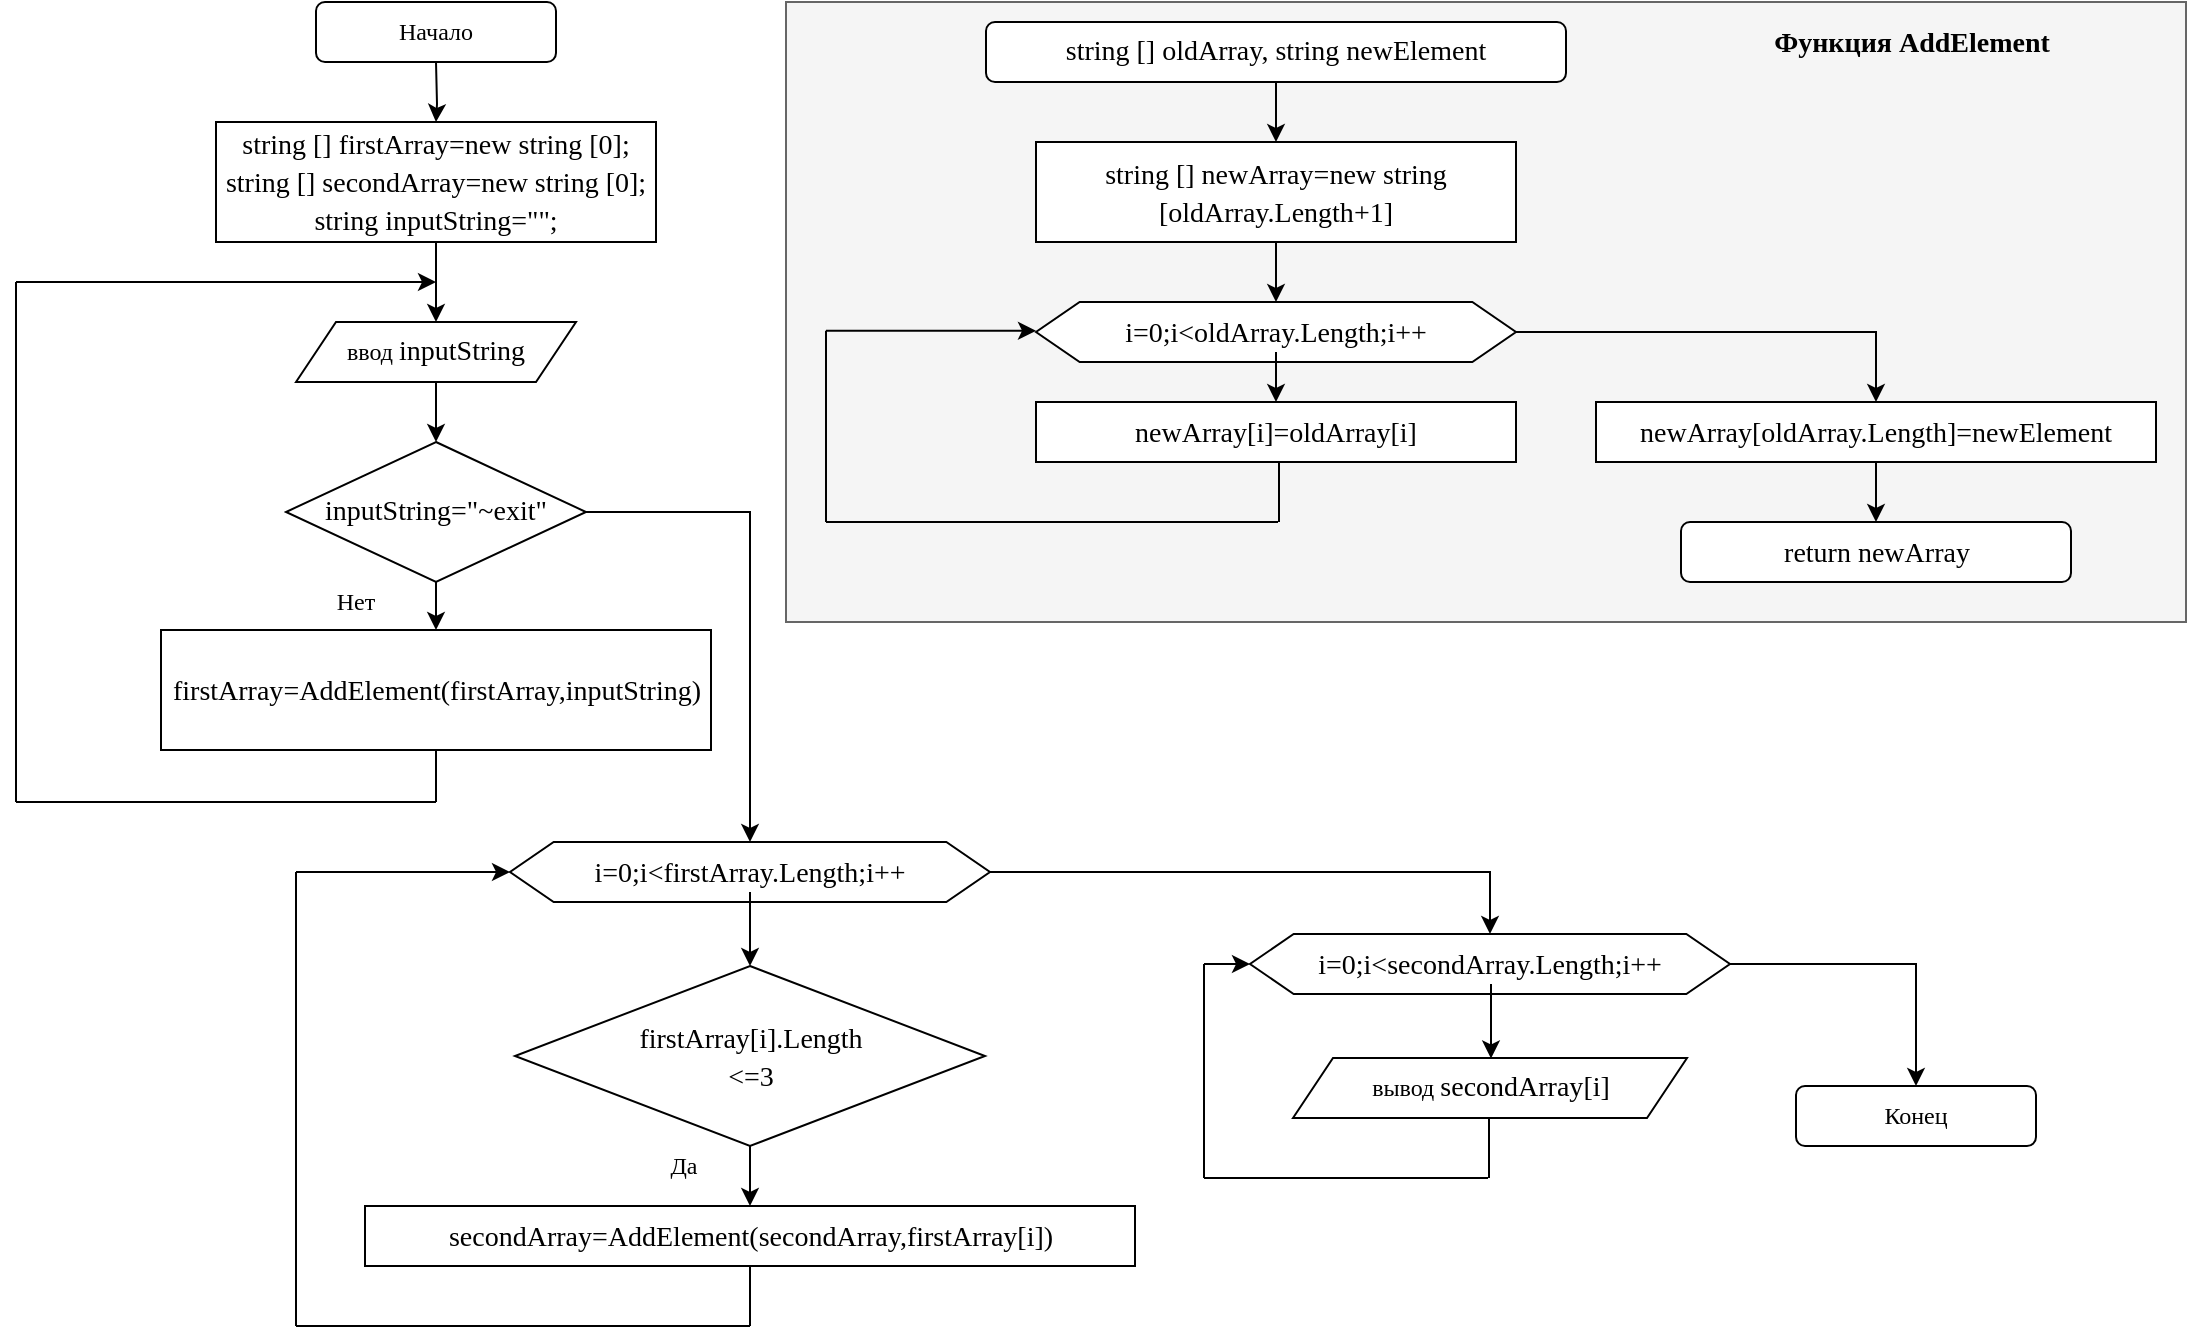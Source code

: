 <mxfile version="13.9.9" type="device"><diagram id="lV7k_QDV2xZvziWDXSED" name="Страница 1"><mxGraphModel dx="2172" dy="748" grid="1" gridSize="10" guides="1" tooltips="1" connect="1" arrows="1" fold="1" page="1" pageScale="1" pageWidth="1169" pageHeight="827" math="0" shadow="0"><root><mxCell id="0"/><mxCell id="1" parent="0"/><mxCell id="8Hi5oRXvjuMywBssNQ-5-70" value="" style="rounded=0;whiteSpace=wrap;html=1;fillColor=#f5f5f5;strokeColor=#666666;fontFamily=Times New Roman;labelBackgroundColor=none;" vertex="1" parent="1"><mxGeometry x="437" y="40" width="700" height="310" as="geometry"/></mxCell><mxCell id="8Hi5oRXvjuMywBssNQ-5-3" value="" style="edgeStyle=orthogonalEdgeStyle;rounded=0;orthogonalLoop=1;jettySize=auto;html=1;fontFamily=Times New Roman;labelBackgroundColor=none;" edge="1" parent="1" target="8Hi5oRXvjuMywBssNQ-5-2"><mxGeometry relative="1" as="geometry"><mxPoint x="262" y="70" as="sourcePoint"/></mxGeometry></mxCell><mxCell id="8Hi5oRXvjuMywBssNQ-5-6" value="" style="edgeStyle=orthogonalEdgeStyle;rounded=0;orthogonalLoop=1;jettySize=auto;html=1;fontFamily=Times New Roman;labelBackgroundColor=none;" edge="1" parent="1" source="8Hi5oRXvjuMywBssNQ-5-2" target="8Hi5oRXvjuMywBssNQ-5-5"><mxGeometry relative="1" as="geometry"/></mxCell><mxCell id="8Hi5oRXvjuMywBssNQ-5-2" value="&lt;div style=&quot;font-size: 14px ; line-height: 19px&quot;&gt;&lt;p&gt;&lt;font&gt;&lt;span style=&quot;&quot;&gt;string [] firstArray=new string [0];&lt;br&gt;&lt;/span&gt;&lt;span style=&quot;&quot;&gt;string [] secondArray=new string [0];&lt;br&gt;&lt;/span&gt;&lt;span style=&quot;&quot;&gt;string inputString=&quot;&quot;;&lt;/span&gt;&lt;/font&gt;&lt;/p&gt;&lt;/div&gt;" style="rounded=0;whiteSpace=wrap;html=1;fontFamily=Times New Roman;labelBackgroundColor=none;" vertex="1" parent="1"><mxGeometry x="152" y="100" width="220" height="60" as="geometry"/></mxCell><mxCell id="8Hi5oRXvjuMywBssNQ-5-8" value="" style="edgeStyle=orthogonalEdgeStyle;rounded=0;orthogonalLoop=1;jettySize=auto;html=1;fontFamily=Times New Roman;labelBackgroundColor=none;" edge="1" parent="1" source="8Hi5oRXvjuMywBssNQ-5-5" target="8Hi5oRXvjuMywBssNQ-5-7"><mxGeometry relative="1" as="geometry"/></mxCell><mxCell id="8Hi5oRXvjuMywBssNQ-5-5" value="ввод&amp;nbsp;&lt;span style=&quot;font-size: 14px;&quot;&gt;inputString&lt;/span&gt;" style="shape=parallelogram;perimeter=parallelogramPerimeter;whiteSpace=wrap;html=1;fixedSize=1;fontFamily=Times New Roman;labelBackgroundColor=none;" vertex="1" parent="1"><mxGeometry x="192" y="200" width="140" height="30" as="geometry"/></mxCell><mxCell id="8Hi5oRXvjuMywBssNQ-5-10" value="" style="edgeStyle=orthogonalEdgeStyle;rounded=0;orthogonalLoop=1;jettySize=auto;html=1;fontFamily=Times New Roman;labelBackgroundColor=none;" edge="1" parent="1" source="8Hi5oRXvjuMywBssNQ-5-7" target="8Hi5oRXvjuMywBssNQ-5-9"><mxGeometry relative="1" as="geometry"/></mxCell><mxCell id="8Hi5oRXvjuMywBssNQ-5-20" style="edgeStyle=elbowEdgeStyle;rounded=0;orthogonalLoop=1;jettySize=auto;html=1;exitX=1;exitY=0.5;exitDx=0;exitDy=0;entryX=0.5;entryY=0;entryDx=0;entryDy=0;endArrow=classic;endFill=1;fontFamily=Times New Roman;labelBackgroundColor=none;" edge="1" parent="1" source="8Hi5oRXvjuMywBssNQ-5-7" target="8Hi5oRXvjuMywBssNQ-5-17"><mxGeometry relative="1" as="geometry"><Array as="points"><mxPoint x="419" y="420"/><mxPoint x="422" y="400"/><mxPoint x="508" y="350"/><mxPoint x="549" y="370"/><mxPoint x="695" y="320"/><mxPoint x="692" y="330"/><mxPoint x="652" y="300"/></Array></mxGeometry></mxCell><mxCell id="8Hi5oRXvjuMywBssNQ-5-7" value="&lt;span style=&quot;font-size: 14px&quot;&gt;inputString=&quot;&lt;/span&gt;&lt;span style=&quot;font-size: 14px&quot;&gt;~exit&quot;&lt;/span&gt;" style="rhombus;whiteSpace=wrap;html=1;fontFamily=Times New Roman;labelBackgroundColor=none;" vertex="1" parent="1"><mxGeometry x="187" y="260" width="150" height="70" as="geometry"/></mxCell><mxCell id="8Hi5oRXvjuMywBssNQ-5-13" style="rounded=0;orthogonalLoop=1;jettySize=auto;html=1;exitX=0.5;exitY=1;exitDx=0;exitDy=0;elbow=vertical;endArrow=none;endFill=0;fontFamily=Times New Roman;labelBackgroundColor=none;" edge="1" parent="1" source="8Hi5oRXvjuMywBssNQ-5-9"><mxGeometry relative="1" as="geometry"><mxPoint x="262" y="440" as="targetPoint"/></mxGeometry></mxCell><mxCell id="8Hi5oRXvjuMywBssNQ-5-9" value="&lt;div style=&quot;font-size: 14px; line-height: 19px;&quot;&gt;&lt;span style=&quot;&quot;&gt;firstArray&lt;/span&gt;=&lt;span style=&quot;&quot;&gt;AddElement&lt;/span&gt;(&lt;span style=&quot;&quot;&gt;firstArray&lt;/span&gt;,&lt;span style=&quot;&quot;&gt;inputString&lt;/span&gt;)&lt;/div&gt;" style="rounded=0;whiteSpace=wrap;html=1;fontFamily=Times New Roman;labelBackgroundColor=none;" vertex="1" parent="1"><mxGeometry x="124.5" y="354" width="275" height="60" as="geometry"/></mxCell><mxCell id="8Hi5oRXvjuMywBssNQ-5-11" value="Нет" style="text;html=1;strokeColor=none;fillColor=none;align=center;verticalAlign=middle;whiteSpace=wrap;rounded=0;fontFamily=Times New Roman;labelBackgroundColor=none;" vertex="1" parent="1"><mxGeometry x="202" y="330" width="40" height="20" as="geometry"/></mxCell><mxCell id="8Hi5oRXvjuMywBssNQ-5-14" style="rounded=0;orthogonalLoop=1;jettySize=auto;html=1;elbow=vertical;endArrow=none;endFill=0;fontFamily=Times New Roman;labelBackgroundColor=none;" edge="1" parent="1"><mxGeometry relative="1" as="geometry"><mxPoint x="262" y="440" as="targetPoint"/><mxPoint x="52" y="440" as="sourcePoint"/></mxGeometry></mxCell><mxCell id="8Hi5oRXvjuMywBssNQ-5-15" style="rounded=0;orthogonalLoop=1;jettySize=auto;html=1;elbow=vertical;endArrow=none;endFill=0;fontFamily=Times New Roman;labelBackgroundColor=none;" edge="1" parent="1"><mxGeometry relative="1" as="geometry"><mxPoint x="52" y="180" as="targetPoint"/><mxPoint x="52" y="440" as="sourcePoint"/></mxGeometry></mxCell><mxCell id="8Hi5oRXvjuMywBssNQ-5-16" value="" style="endArrow=classic;html=1;fontFamily=Times New Roman;labelBackgroundColor=none;" edge="1" parent="1"><mxGeometry width="50" height="50" relative="1" as="geometry"><mxPoint x="52" y="180" as="sourcePoint"/><mxPoint x="262" y="180" as="targetPoint"/></mxGeometry></mxCell><mxCell id="8Hi5oRXvjuMywBssNQ-5-19" value="" style="group;fontFamily=Times New Roman;labelBackgroundColor=none;" vertex="1" connectable="0" parent="1"><mxGeometry x="299" y="460" width="240" height="30" as="geometry"/></mxCell><mxCell id="8Hi5oRXvjuMywBssNQ-5-17" value="" style="verticalLabelPosition=bottom;verticalAlign=top;html=1;shape=hexagon;perimeter=hexagonPerimeter2;arcSize=6;size=0.091;fontFamily=Times New Roman;labelBackgroundColor=none;" vertex="1" parent="8Hi5oRXvjuMywBssNQ-5-19"><mxGeometry width="240" height="30" as="geometry"/></mxCell><mxCell id="8Hi5oRXvjuMywBssNQ-5-18" value="&lt;div style=&quot;font-size: 14px; line-height: 19px;&quot;&gt;&lt;span style=&quot;&quot;&gt;i&lt;/span&gt;=&lt;span style=&quot;&quot;&gt;0&lt;/span&gt;;&lt;span style=&quot;&quot;&gt;i&lt;/span&gt;&amp;lt;&lt;span style=&quot;&quot;&gt;firstArray&lt;/span&gt;.&lt;span style=&quot;&quot;&gt;Length&lt;/span&gt;;&lt;span style=&quot;&quot;&gt;i&lt;/span&gt;++&lt;/div&gt;" style="text;html=1;strokeColor=none;fillColor=none;align=center;verticalAlign=middle;whiteSpace=wrap;rounded=0;fontFamily=Times New Roman;labelBackgroundColor=none;" vertex="1" parent="8Hi5oRXvjuMywBssNQ-5-19"><mxGeometry x="15" y="5" width="210" height="20" as="geometry"/></mxCell><mxCell id="8Hi5oRXvjuMywBssNQ-5-28" value="" style="edgeStyle=elbowEdgeStyle;rounded=0;orthogonalLoop=1;jettySize=auto;html=1;endArrow=classic;endFill=1;fontFamily=Times New Roman;labelBackgroundColor=none;" edge="1" parent="1" source="8Hi5oRXvjuMywBssNQ-5-21" target="8Hi5oRXvjuMywBssNQ-5-22"><mxGeometry relative="1" as="geometry"/></mxCell><mxCell id="8Hi5oRXvjuMywBssNQ-5-21" value="&lt;div style=&quot;font-size: 14px; line-height: 19px;&quot;&gt;&lt;span style=&quot;&quot;&gt;firstArray&lt;/span&gt;[&lt;span style=&quot;&quot;&gt;i&lt;/span&gt;].&lt;span style=&quot;&quot;&gt;Length&lt;/span&gt;&lt;/div&gt;&lt;div style=&quot;font-size: 14px; line-height: 19px;&quot;&gt;&amp;lt;=&lt;span style=&quot;&quot;&gt;3&lt;/span&gt;&lt;/div&gt;" style="rhombus;whiteSpace=wrap;html=1;fontFamily=Times New Roman;labelBackgroundColor=none;" vertex="1" parent="1"><mxGeometry x="301.5" y="522" width="235" height="90" as="geometry"/></mxCell><mxCell id="8Hi5oRXvjuMywBssNQ-5-22" value="&lt;div style=&quot;font-size: 14px; line-height: 19px;&quot;&gt;&lt;div style=&quot;line-height: 19px;&quot;&gt;&lt;span style=&quot;&quot;&gt;secondArray&lt;/span&gt;=&lt;span style=&quot;&quot;&gt;AddElement&lt;/span&gt;(&lt;span style=&quot;&quot;&gt;secondArray&lt;/span&gt;,&lt;span style=&quot;&quot;&gt;firstArray&lt;/span&gt;[&lt;span style=&quot;&quot;&gt;i&lt;/span&gt;])&lt;/div&gt;&lt;/div&gt;" style="rounded=0;whiteSpace=wrap;html=1;fontFamily=Times New Roman;labelBackgroundColor=none;" vertex="1" parent="1"><mxGeometry x="226.5" y="642" width="385" height="30" as="geometry"/></mxCell><mxCell id="8Hi5oRXvjuMywBssNQ-5-23" style="rounded=0;orthogonalLoop=1;jettySize=auto;html=1;exitX=0.5;exitY=1;exitDx=0;exitDy=0;elbow=vertical;endArrow=none;endFill=0;fontFamily=Times New Roman;labelBackgroundColor=none;" edge="1" parent="1"><mxGeometry relative="1" as="geometry"><mxPoint x="419" y="702" as="targetPoint"/><mxPoint x="419" y="672" as="sourcePoint"/></mxGeometry></mxCell><mxCell id="8Hi5oRXvjuMywBssNQ-5-24" style="rounded=0;orthogonalLoop=1;jettySize=auto;html=1;elbow=vertical;endArrow=none;endFill=0;fontFamily=Times New Roman;labelBackgroundColor=none;" edge="1" parent="1"><mxGeometry relative="1" as="geometry"><mxPoint x="419" y="702" as="targetPoint"/><mxPoint x="192" y="702" as="sourcePoint"/></mxGeometry></mxCell><mxCell id="8Hi5oRXvjuMywBssNQ-5-25" style="rounded=0;orthogonalLoop=1;jettySize=auto;html=1;elbow=vertical;endArrow=none;endFill=0;fontFamily=Times New Roman;labelBackgroundColor=none;" edge="1" parent="1"><mxGeometry relative="1" as="geometry"><mxPoint x="192" y="475" as="targetPoint"/><mxPoint x="192" y="702" as="sourcePoint"/></mxGeometry></mxCell><mxCell id="8Hi5oRXvjuMywBssNQ-5-26" value="" style="endArrow=classic;html=1;fontFamily=Times New Roman;labelBackgroundColor=none;" edge="1" parent="1"><mxGeometry width="50" height="50" relative="1" as="geometry"><mxPoint x="192" y="475" as="sourcePoint"/><mxPoint x="299" y="475" as="targetPoint"/></mxGeometry></mxCell><mxCell id="8Hi5oRXvjuMywBssNQ-5-27" value="" style="edgeStyle=elbowEdgeStyle;rounded=0;orthogonalLoop=1;jettySize=auto;html=1;endArrow=classic;endFill=1;fontFamily=Times New Roman;labelBackgroundColor=none;" edge="1" parent="1" source="8Hi5oRXvjuMywBssNQ-5-18" target="8Hi5oRXvjuMywBssNQ-5-21"><mxGeometry relative="1" as="geometry"/></mxCell><mxCell id="8Hi5oRXvjuMywBssNQ-5-29" value="Да" style="text;html=1;strokeColor=none;fillColor=none;align=center;verticalAlign=middle;whiteSpace=wrap;rounded=0;fontFamily=Times New Roman;labelBackgroundColor=none;" vertex="1" parent="1"><mxGeometry x="366" y="612" width="40" height="20" as="geometry"/></mxCell><mxCell id="8Hi5oRXvjuMywBssNQ-5-30" value="" style="group;fontFamily=Times New Roman;labelBackgroundColor=none;" vertex="1" connectable="0" parent="1"><mxGeometry x="669" y="506" width="240" height="30" as="geometry"/></mxCell><mxCell id="8Hi5oRXvjuMywBssNQ-5-31" value="" style="verticalLabelPosition=bottom;verticalAlign=top;html=1;shape=hexagon;perimeter=hexagonPerimeter2;arcSize=6;size=0.091;fontFamily=Times New Roman;labelBackgroundColor=none;" vertex="1" parent="8Hi5oRXvjuMywBssNQ-5-30"><mxGeometry width="240" height="30" as="geometry"/></mxCell><mxCell id="8Hi5oRXvjuMywBssNQ-5-32" value="&lt;div style=&quot;font-size: 14px; line-height: 19px;&quot;&gt;&lt;div style=&quot;line-height: 19px;&quot;&gt;&lt;span style=&quot;&quot;&gt;i&lt;/span&gt;=&lt;span style=&quot;&quot;&gt;0&lt;/span&gt;;&lt;span style=&quot;&quot;&gt;i&lt;/span&gt;&amp;lt;&lt;span style=&quot;&quot;&gt;secondArray&lt;/span&gt;.&lt;span style=&quot;&quot;&gt;Length&lt;/span&gt;;&lt;span style=&quot;&quot;&gt;i&lt;/span&gt;++&lt;/div&gt;&lt;/div&gt;" style="text;html=1;strokeColor=none;fillColor=none;align=center;verticalAlign=middle;whiteSpace=wrap;rounded=0;fontFamily=Times New Roman;labelBackgroundColor=none;" vertex="1" parent="8Hi5oRXvjuMywBssNQ-5-30"><mxGeometry x="15" y="5" width="210" height="20" as="geometry"/></mxCell><mxCell id="8Hi5oRXvjuMywBssNQ-5-36" style="rounded=0;orthogonalLoop=1;jettySize=auto;html=1;elbow=vertical;endArrow=none;endFill=0;fontFamily=Times New Roman;labelBackgroundColor=none;" edge="1" parent="1"><mxGeometry relative="1" as="geometry"><mxPoint x="788.5" y="628" as="targetPoint"/><mxPoint x="788.5" y="598" as="sourcePoint"/></mxGeometry></mxCell><mxCell id="8Hi5oRXvjuMywBssNQ-5-37" style="rounded=0;orthogonalLoop=1;jettySize=auto;html=1;elbow=vertical;endArrow=none;endFill=0;fontFamily=Times New Roman;labelBackgroundColor=none;" edge="1" parent="1"><mxGeometry relative="1" as="geometry"><mxPoint x="788" y="628" as="targetPoint"/><mxPoint x="646" y="628" as="sourcePoint"/></mxGeometry></mxCell><mxCell id="8Hi5oRXvjuMywBssNQ-5-38" style="rounded=0;orthogonalLoop=1;jettySize=auto;html=1;elbow=vertical;endArrow=none;endFill=0;fontFamily=Times New Roman;labelBackgroundColor=none;" edge="1" parent="1"><mxGeometry relative="1" as="geometry"><mxPoint x="646" y="521" as="targetPoint"/><mxPoint x="646" y="628" as="sourcePoint"/></mxGeometry></mxCell><mxCell id="8Hi5oRXvjuMywBssNQ-5-39" value="" style="endArrow=classic;html=1;fontFamily=Times New Roman;labelBackgroundColor=none;" edge="1" parent="1"><mxGeometry width="50" height="50" relative="1" as="geometry"><mxPoint x="646" y="521" as="sourcePoint"/><mxPoint x="669" y="521" as="targetPoint"/></mxGeometry></mxCell><mxCell id="8Hi5oRXvjuMywBssNQ-5-40" value="" style="edgeStyle=elbowEdgeStyle;rounded=0;orthogonalLoop=1;jettySize=auto;html=1;endArrow=classic;endFill=1;fontFamily=Times New Roman;labelBackgroundColor=none;" edge="1" source="8Hi5oRXvjuMywBssNQ-5-32" parent="1"><mxGeometry relative="1" as="geometry"><mxPoint x="789.571" y="568.219" as="targetPoint"/></mxGeometry></mxCell><mxCell id="8Hi5oRXvjuMywBssNQ-5-42" value="вывод&amp;nbsp;&lt;span style=&quot;font-size: 14px;&quot;&gt;secondArray&lt;/span&gt;&lt;span style=&quot;font-size: 14px;&quot;&gt;[&lt;/span&gt;&lt;span style=&quot;font-size: 14px;&quot;&gt;i&lt;/span&gt;&lt;span style=&quot;font-size: 14px;&quot;&gt;]&lt;/span&gt;" style="shape=parallelogram;perimeter=parallelogramPerimeter;whiteSpace=wrap;html=1;fixedSize=1;fontFamily=Times New Roman;labelBackgroundColor=none;" vertex="1" parent="1"><mxGeometry x="690.5" y="568" width="197" height="30" as="geometry"/></mxCell><mxCell id="8Hi5oRXvjuMywBssNQ-5-43" style="edgeStyle=elbowEdgeStyle;rounded=0;orthogonalLoop=1;jettySize=auto;html=1;exitX=1;exitY=0.5;exitDx=0;exitDy=0;endArrow=classic;endFill=1;fontFamily=Times New Roman;labelBackgroundColor=none;" edge="1" parent="1" source="8Hi5oRXvjuMywBssNQ-5-17"><mxGeometry relative="1" as="geometry"><mxPoint x="789" y="506" as="targetPoint"/><Array as="points"><mxPoint x="789" y="492"/><mxPoint x="873" y="482"/></Array></mxGeometry></mxCell><mxCell id="8Hi5oRXvjuMywBssNQ-5-45" style="edgeStyle=elbowEdgeStyle;rounded=0;orthogonalLoop=1;jettySize=auto;html=1;exitX=1;exitY=0.5;exitDx=0;exitDy=0;entryX=0.5;entryY=0;entryDx=0;entryDy=0;endArrow=classic;endFill=1;fontFamily=Times New Roman;labelBackgroundColor=none;" edge="1" parent="1" source="8Hi5oRXvjuMywBssNQ-5-31"><mxGeometry relative="1" as="geometry"><mxPoint x="1002" y="582" as="targetPoint"/><Array as="points"><mxPoint x="1002" y="572"/></Array></mxGeometry></mxCell><mxCell id="8Hi5oRXvjuMywBssNQ-5-48" value="&lt;span style=&quot;&quot;&gt;Начало&lt;/span&gt;" style="rounded=1;whiteSpace=wrap;html=1;fontFamily=Times New Roman;labelBackgroundColor=none;" vertex="1" parent="1"><mxGeometry x="202" y="40" width="120" height="30" as="geometry"/></mxCell><mxCell id="8Hi5oRXvjuMywBssNQ-5-49" value="&lt;span style=&quot;&quot;&gt;Конец&lt;/span&gt;" style="rounded=1;whiteSpace=wrap;html=1;fontFamily=Times New Roman;labelBackgroundColor=none;" vertex="1" parent="1"><mxGeometry x="942" y="582" width="120" height="30" as="geometry"/></mxCell><mxCell id="8Hi5oRXvjuMywBssNQ-5-61" value="" style="edgeStyle=elbowEdgeStyle;rounded=0;orthogonalLoop=1;jettySize=auto;html=1;endArrow=classic;endFill=1;fontFamily=Times New Roman;labelBackgroundColor=none;" edge="1" parent="1" source="8Hi5oRXvjuMywBssNQ-5-50" target="8Hi5oRXvjuMywBssNQ-5-51"><mxGeometry relative="1" as="geometry"/></mxCell><mxCell id="8Hi5oRXvjuMywBssNQ-5-50" value="&lt;span style=&quot;font-size: 14px;&quot;&gt;string&lt;/span&gt;&lt;span style=&quot;font-size: 14px;&quot;&gt;&amp;nbsp;[]&amp;nbsp;&lt;/span&gt;&lt;span style=&quot;font-size: 14px;&quot;&gt;oldArray&lt;/span&gt;&lt;span style=&quot;font-size: 14px;&quot;&gt;,&amp;nbsp;&lt;/span&gt;&lt;span style=&quot;font-size: 14px;&quot;&gt;string&lt;/span&gt;&lt;span style=&quot;font-size: 14px;&quot;&gt;&amp;nbsp;&lt;/span&gt;&lt;span style=&quot;font-size: 14px;&quot;&gt;newElement&lt;/span&gt;" style="rounded=1;whiteSpace=wrap;html=1;fontFamily=Times New Roman;labelBackgroundColor=none;" vertex="1" parent="1"><mxGeometry x="537" y="50" width="290" height="30" as="geometry"/></mxCell><mxCell id="8Hi5oRXvjuMywBssNQ-5-60" style="edgeStyle=elbowEdgeStyle;rounded=0;orthogonalLoop=1;jettySize=auto;html=1;exitX=0.5;exitY=1;exitDx=0;exitDy=0;entryX=0.5;entryY=0;entryDx=0;entryDy=0;endArrow=classic;endFill=1;fontFamily=Times New Roman;labelBackgroundColor=none;" edge="1" parent="1" source="8Hi5oRXvjuMywBssNQ-5-51" target="8Hi5oRXvjuMywBssNQ-5-53"><mxGeometry relative="1" as="geometry"/></mxCell><mxCell id="8Hi5oRXvjuMywBssNQ-5-51" value="&lt;div style=&quot;font-size: 14px; line-height: 19px;&quot;&gt;&lt;div style=&quot;line-height: 19px;&quot;&gt;&lt;span style=&quot;&quot;&gt;string&lt;/span&gt; [] &lt;span style=&quot;&quot;&gt;newArray&lt;/span&gt;=&lt;span style=&quot;&quot;&gt;new&lt;/span&gt; &lt;span style=&quot;&quot;&gt;string&lt;/span&gt; [&lt;span style=&quot;&quot;&gt;oldArray&lt;/span&gt;.&lt;span style=&quot;&quot;&gt;Length&lt;/span&gt;+&lt;span style=&quot;&quot;&gt;1&lt;/span&gt;]&lt;/div&gt;&lt;/div&gt;" style="rounded=0;whiteSpace=wrap;html=1;fontFamily=Times New Roman;labelBackgroundColor=none;" vertex="1" parent="1"><mxGeometry x="562" y="110" width="240" height="50" as="geometry"/></mxCell><mxCell id="8Hi5oRXvjuMywBssNQ-5-52" value="" style="group;fontFamily=Times New Roman;labelBackgroundColor=none;" vertex="1" connectable="0" parent="1"><mxGeometry x="562" y="190" width="240" height="30" as="geometry"/></mxCell><mxCell id="8Hi5oRXvjuMywBssNQ-5-53" value="" style="verticalLabelPosition=bottom;verticalAlign=top;html=1;shape=hexagon;perimeter=hexagonPerimeter2;arcSize=6;size=0.091;fontFamily=Times New Roman;labelBackgroundColor=none;" vertex="1" parent="8Hi5oRXvjuMywBssNQ-5-52"><mxGeometry width="240" height="30" as="geometry"/></mxCell><mxCell id="8Hi5oRXvjuMywBssNQ-5-54" value="&lt;div style=&quot;font-size: 14px; line-height: 19px;&quot;&gt;&lt;div style=&quot;line-height: 19px;&quot;&gt;&lt;div style=&quot;line-height: 19px;&quot;&gt;&lt;span style=&quot;&quot;&gt;i&lt;/span&gt;=&lt;span style=&quot;&quot;&gt;0&lt;/span&gt;;&lt;span style=&quot;&quot;&gt;i&lt;/span&gt;&amp;lt;&lt;span style=&quot;&quot;&gt;oldArray&lt;/span&gt;.&lt;span style=&quot;&quot;&gt;Length&lt;/span&gt;;&lt;span style=&quot;&quot;&gt;i&lt;/span&gt;++&lt;/div&gt;&lt;/div&gt;&lt;/div&gt;" style="text;html=1;strokeColor=none;fillColor=none;align=center;verticalAlign=middle;whiteSpace=wrap;rounded=0;fontFamily=Times New Roman;labelBackgroundColor=none;" vertex="1" parent="8Hi5oRXvjuMywBssNQ-5-52"><mxGeometry x="15" y="5" width="210" height="20" as="geometry"/></mxCell><mxCell id="8Hi5oRXvjuMywBssNQ-5-55" value="&lt;div style=&quot;font-size: 14px; line-height: 19px;&quot;&gt;&lt;div style=&quot;line-height: 19px;&quot;&gt;&lt;div style=&quot;line-height: 19px;&quot;&gt;&lt;span style=&quot;&quot;&gt;newArray&lt;/span&gt;[&lt;span style=&quot;&quot;&gt;i&lt;/span&gt;]=&lt;span style=&quot;&quot;&gt;oldArray&lt;/span&gt;[&lt;span style=&quot;&quot;&gt;i&lt;/span&gt;]&lt;/div&gt;&lt;/div&gt;&lt;/div&gt;" style="rounded=0;whiteSpace=wrap;html=1;fontFamily=Times New Roman;labelBackgroundColor=none;" vertex="1" parent="1"><mxGeometry x="562" y="240" width="240" height="30" as="geometry"/></mxCell><mxCell id="8Hi5oRXvjuMywBssNQ-5-56" value="" style="edgeStyle=elbowEdgeStyle;rounded=0;orthogonalLoop=1;jettySize=auto;html=1;endArrow=classic;endFill=1;fontFamily=Times New Roman;labelBackgroundColor=none;" edge="1" parent="1" source="8Hi5oRXvjuMywBssNQ-5-54" target="8Hi5oRXvjuMywBssNQ-5-55"><mxGeometry relative="1" as="geometry"/></mxCell><mxCell id="8Hi5oRXvjuMywBssNQ-5-62" style="rounded=0;orthogonalLoop=1;jettySize=auto;html=1;elbow=vertical;endArrow=none;endFill=0;fontFamily=Times New Roman;labelBackgroundColor=none;" edge="1" parent="1"><mxGeometry relative="1" as="geometry"><mxPoint x="683.5" y="300" as="targetPoint"/><mxPoint x="683.5" y="270" as="sourcePoint"/></mxGeometry></mxCell><mxCell id="8Hi5oRXvjuMywBssNQ-5-63" style="rounded=0;orthogonalLoop=1;jettySize=auto;html=1;elbow=vertical;endArrow=none;endFill=0;fontFamily=Times New Roman;labelBackgroundColor=none;" edge="1" parent="1"><mxGeometry relative="1" as="geometry"><mxPoint x="683" y="300" as="targetPoint"/><mxPoint x="457" y="300" as="sourcePoint"/></mxGeometry></mxCell><mxCell id="8Hi5oRXvjuMywBssNQ-5-64" style="rounded=0;orthogonalLoop=1;jettySize=auto;html=1;elbow=vertical;endArrow=none;endFill=0;fontFamily=Times New Roman;labelBackgroundColor=none;" edge="1" parent="1"><mxGeometry relative="1" as="geometry"><mxPoint x="457" y="204.41" as="targetPoint"/><mxPoint x="457" y="300" as="sourcePoint"/></mxGeometry></mxCell><mxCell id="8Hi5oRXvjuMywBssNQ-5-65" value="" style="endArrow=classic;html=1;fontFamily=Times New Roman;labelBackgroundColor=none;" edge="1" parent="1"><mxGeometry width="50" height="50" relative="1" as="geometry"><mxPoint x="457" y="204.41" as="sourcePoint"/><mxPoint x="562" y="204.41" as="targetPoint"/></mxGeometry></mxCell><mxCell id="8Hi5oRXvjuMywBssNQ-5-69" value="" style="edgeStyle=elbowEdgeStyle;rounded=0;orthogonalLoop=1;jettySize=auto;html=1;endArrow=classic;endFill=1;fontFamily=Times New Roman;labelBackgroundColor=none;" edge="1" parent="1" source="8Hi5oRXvjuMywBssNQ-5-66" target="8Hi5oRXvjuMywBssNQ-5-68"><mxGeometry relative="1" as="geometry"/></mxCell><mxCell id="8Hi5oRXvjuMywBssNQ-5-66" value="&lt;div style=&quot;font-size: 14px; line-height: 19px;&quot;&gt;&lt;div style=&quot;line-height: 19px;&quot;&gt;&lt;div style=&quot;line-height: 19px;&quot;&gt;&lt;div style=&quot;line-height: 19px;&quot;&gt;&lt;span style=&quot;&quot;&gt;newArray&lt;/span&gt;[&lt;span style=&quot;&quot;&gt;oldArray&lt;/span&gt;.&lt;span style=&quot;&quot;&gt;Length&lt;/span&gt;]=&lt;span style=&quot;&quot;&gt;newElement&lt;/span&gt;&lt;/div&gt;&lt;/div&gt;&lt;/div&gt;&lt;/div&gt;" style="rounded=0;whiteSpace=wrap;html=1;fontFamily=Times New Roman;labelBackgroundColor=none;" vertex="1" parent="1"><mxGeometry x="842" y="240" width="280" height="30" as="geometry"/></mxCell><mxCell id="8Hi5oRXvjuMywBssNQ-5-67" style="edgeStyle=elbowEdgeStyle;rounded=0;orthogonalLoop=1;jettySize=auto;html=1;exitX=1;exitY=0.5;exitDx=0;exitDy=0;entryX=0.5;entryY=0;entryDx=0;entryDy=0;endArrow=classic;endFill=1;fontFamily=Times New Roman;labelBackgroundColor=none;" edge="1" parent="1" source="8Hi5oRXvjuMywBssNQ-5-53" target="8Hi5oRXvjuMywBssNQ-5-66"><mxGeometry relative="1" as="geometry"><Array as="points"><mxPoint x="982" y="210"/></Array></mxGeometry></mxCell><mxCell id="8Hi5oRXvjuMywBssNQ-5-68" value="&lt;div style=&quot;font-size: 14px; line-height: 19px;&quot;&gt;&lt;span style=&quot;&quot;&gt;return&lt;/span&gt; &lt;span style=&quot;&quot;&gt;newArray&lt;/span&gt;&lt;/div&gt;" style="rounded=1;whiteSpace=wrap;html=1;fontFamily=Times New Roman;labelBackgroundColor=none;" vertex="1" parent="1"><mxGeometry x="884.5" y="300" width="195" height="30" as="geometry"/></mxCell><mxCell id="8Hi5oRXvjuMywBssNQ-5-71" value="&lt;div style=&quot;font-size: 14px ; line-height: 19px&quot;&gt;&lt;span&gt;&lt;b&gt;Функция AddElement&lt;/b&gt;&lt;/span&gt;&lt;/div&gt;" style="text;html=1;strokeColor=none;fillColor=none;align=center;verticalAlign=middle;whiteSpace=wrap;rounded=0;fontFamily=Times New Roman;labelBackgroundColor=none;" vertex="1" parent="1"><mxGeometry x="919.5" y="50" width="160" height="20" as="geometry"/></mxCell></root></mxGraphModel></diagram></mxfile>